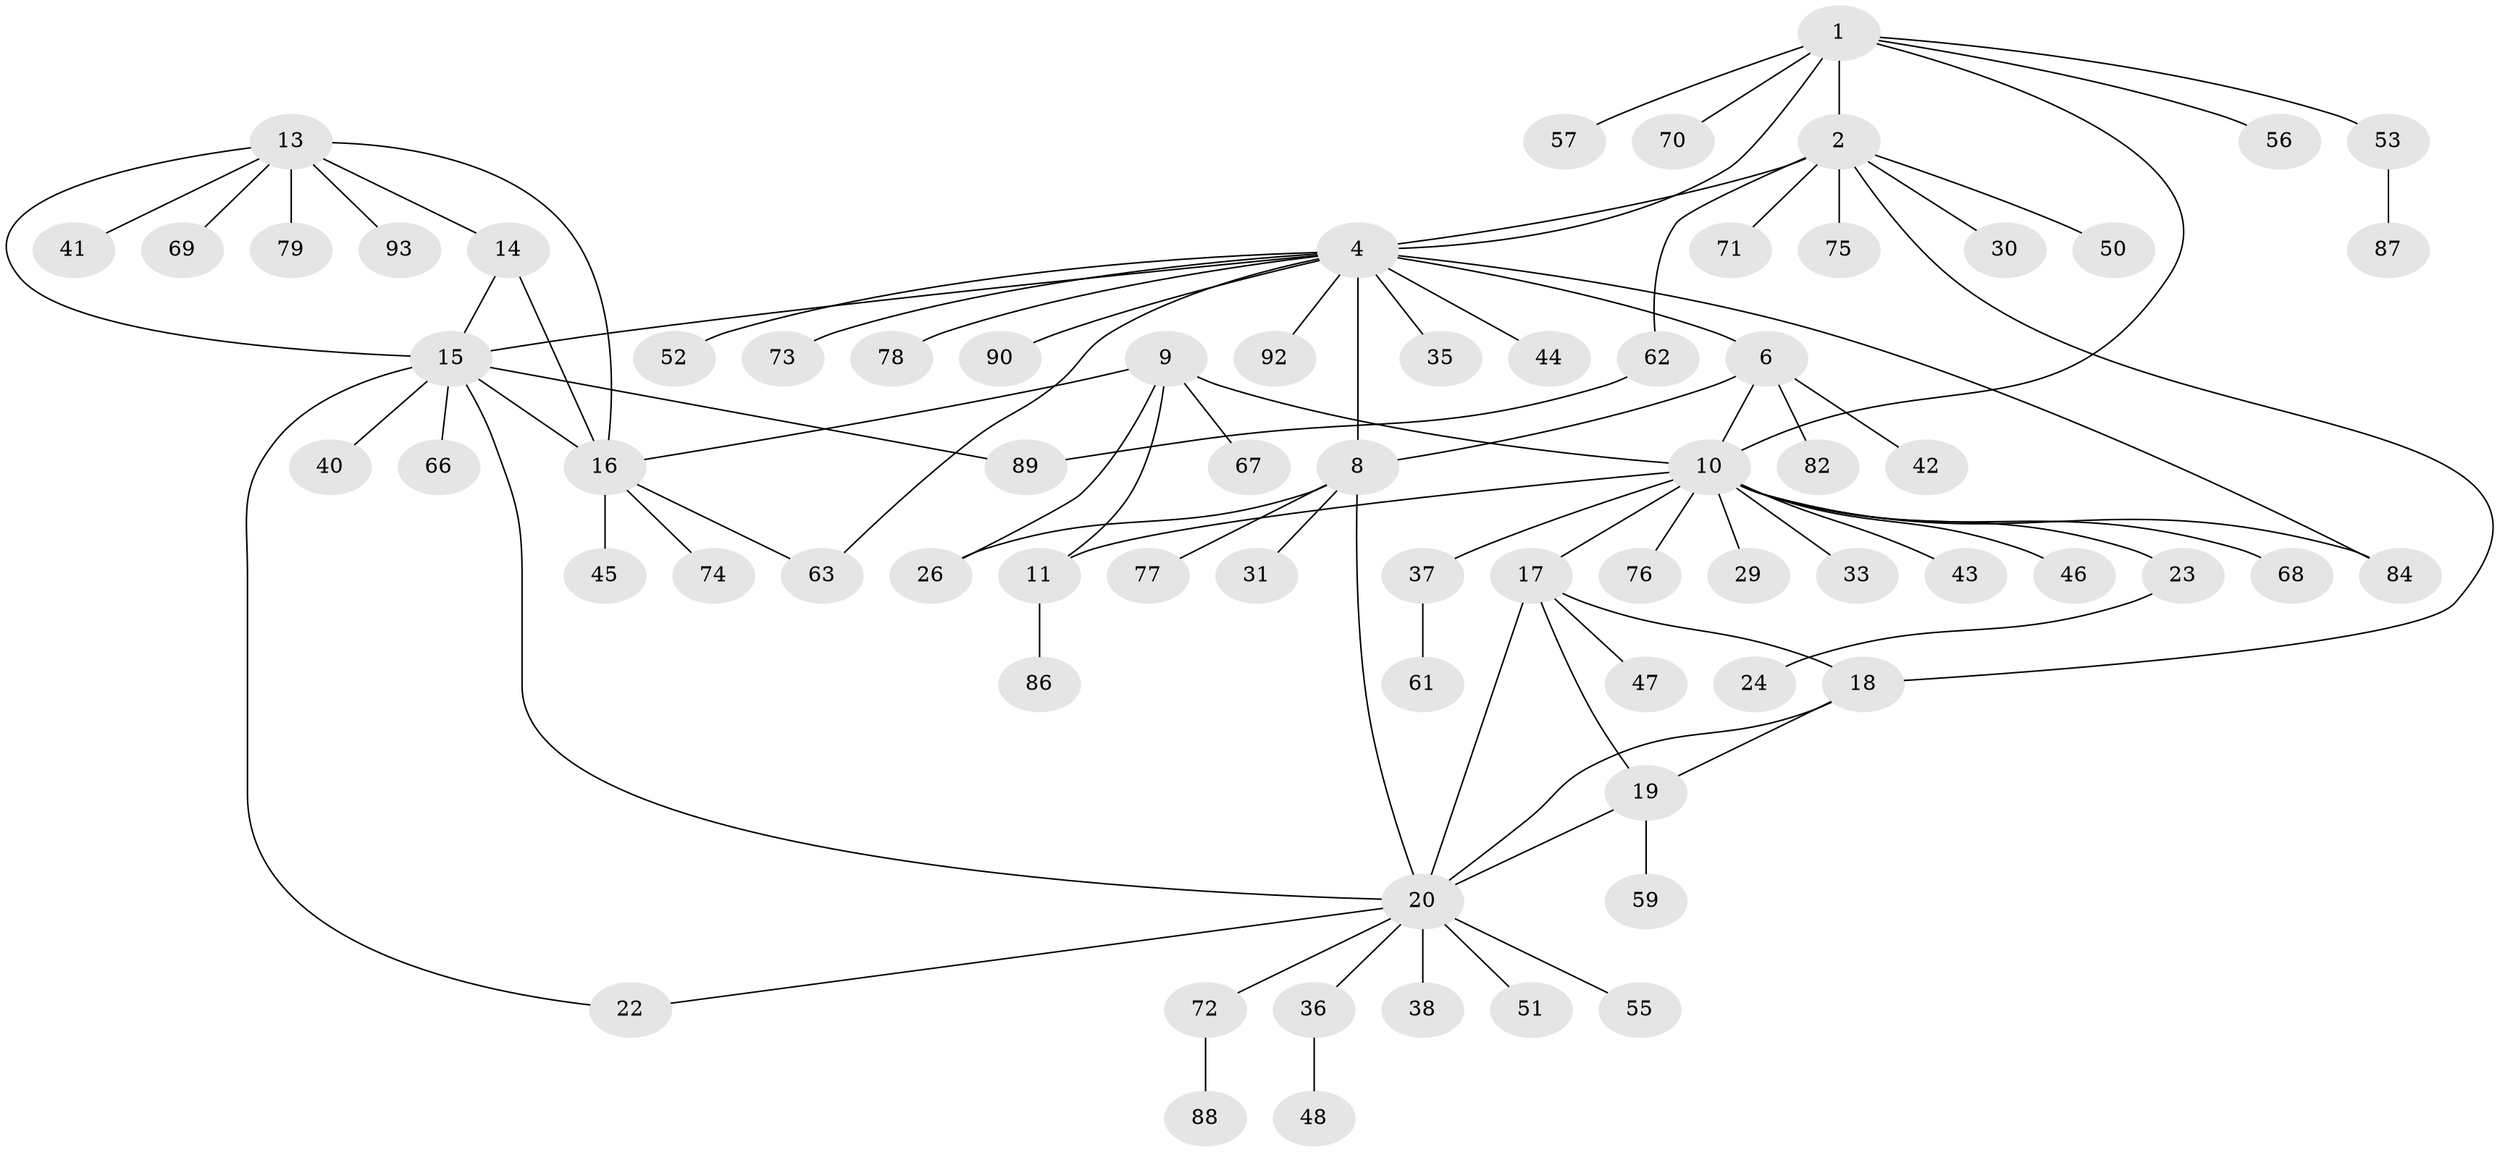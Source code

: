 // Generated by graph-tools (version 1.1) at 2025/24/03/03/25 07:24:17]
// undirected, 71 vertices, 89 edges
graph export_dot {
graph [start="1"]
  node [color=gray90,style=filled];
  1 [super="+25"];
  2 [super="+3"];
  4 [super="+5"];
  6 [super="+7"];
  8 [super="+60"];
  9 [super="+27"];
  10 [super="+12"];
  11 [super="+34"];
  13 [super="+49"];
  14 [super="+85"];
  15 [super="+80"];
  16 [super="+58"];
  17 [super="+39"];
  18 [super="+32"];
  19 [super="+91"];
  20 [super="+21"];
  22;
  23;
  24;
  26 [super="+28"];
  29;
  30;
  31;
  33;
  35;
  36;
  37 [super="+81"];
  38;
  40;
  41;
  42;
  43;
  44 [super="+65"];
  45;
  46;
  47;
  48;
  50;
  51;
  52 [super="+54"];
  53;
  55;
  56;
  57;
  59;
  61 [super="+64"];
  62;
  63;
  66;
  67;
  68;
  69;
  70;
  71;
  72;
  73;
  74;
  75;
  76;
  77;
  78;
  79 [super="+83"];
  82;
  84;
  86;
  87;
  88;
  89;
  90;
  92;
  93;
  1 -- 2 [weight=2];
  1 -- 4 [weight=2];
  1 -- 53;
  1 -- 56;
  1 -- 57;
  1 -- 70;
  1 -- 10;
  2 -- 4 [weight=2];
  2 -- 71;
  2 -- 75;
  2 -- 18;
  2 -- 50;
  2 -- 62;
  2 -- 30;
  4 -- 15 [weight=3];
  4 -- 52;
  4 -- 63;
  4 -- 73;
  4 -- 84;
  4 -- 35;
  4 -- 6 [weight=2];
  4 -- 8;
  4 -- 44;
  4 -- 78;
  4 -- 90;
  4 -- 92;
  6 -- 8 [weight=2];
  6 -- 10;
  6 -- 82;
  6 -- 42;
  8 -- 20;
  8 -- 26;
  8 -- 31;
  8 -- 77;
  9 -- 10 [weight=2];
  9 -- 11;
  9 -- 16;
  9 -- 67;
  9 -- 26;
  10 -- 11 [weight=2];
  10 -- 37;
  10 -- 46;
  10 -- 84;
  10 -- 33;
  10 -- 68;
  10 -- 43;
  10 -- 76;
  10 -- 17;
  10 -- 23;
  10 -- 29;
  11 -- 86;
  13 -- 14;
  13 -- 15;
  13 -- 16;
  13 -- 41;
  13 -- 69;
  13 -- 79;
  13 -- 93;
  14 -- 15;
  14 -- 16;
  15 -- 16;
  15 -- 20;
  15 -- 22;
  15 -- 40;
  15 -- 66;
  15 -- 89;
  16 -- 45;
  16 -- 63;
  16 -- 74;
  17 -- 18;
  17 -- 19;
  17 -- 20;
  17 -- 47;
  18 -- 19;
  18 -- 20;
  19 -- 20;
  19 -- 59;
  20 -- 51;
  20 -- 72;
  20 -- 36;
  20 -- 38;
  20 -- 22;
  20 -- 55;
  23 -- 24;
  36 -- 48;
  37 -- 61;
  53 -- 87;
  62 -- 89;
  72 -- 88;
}
